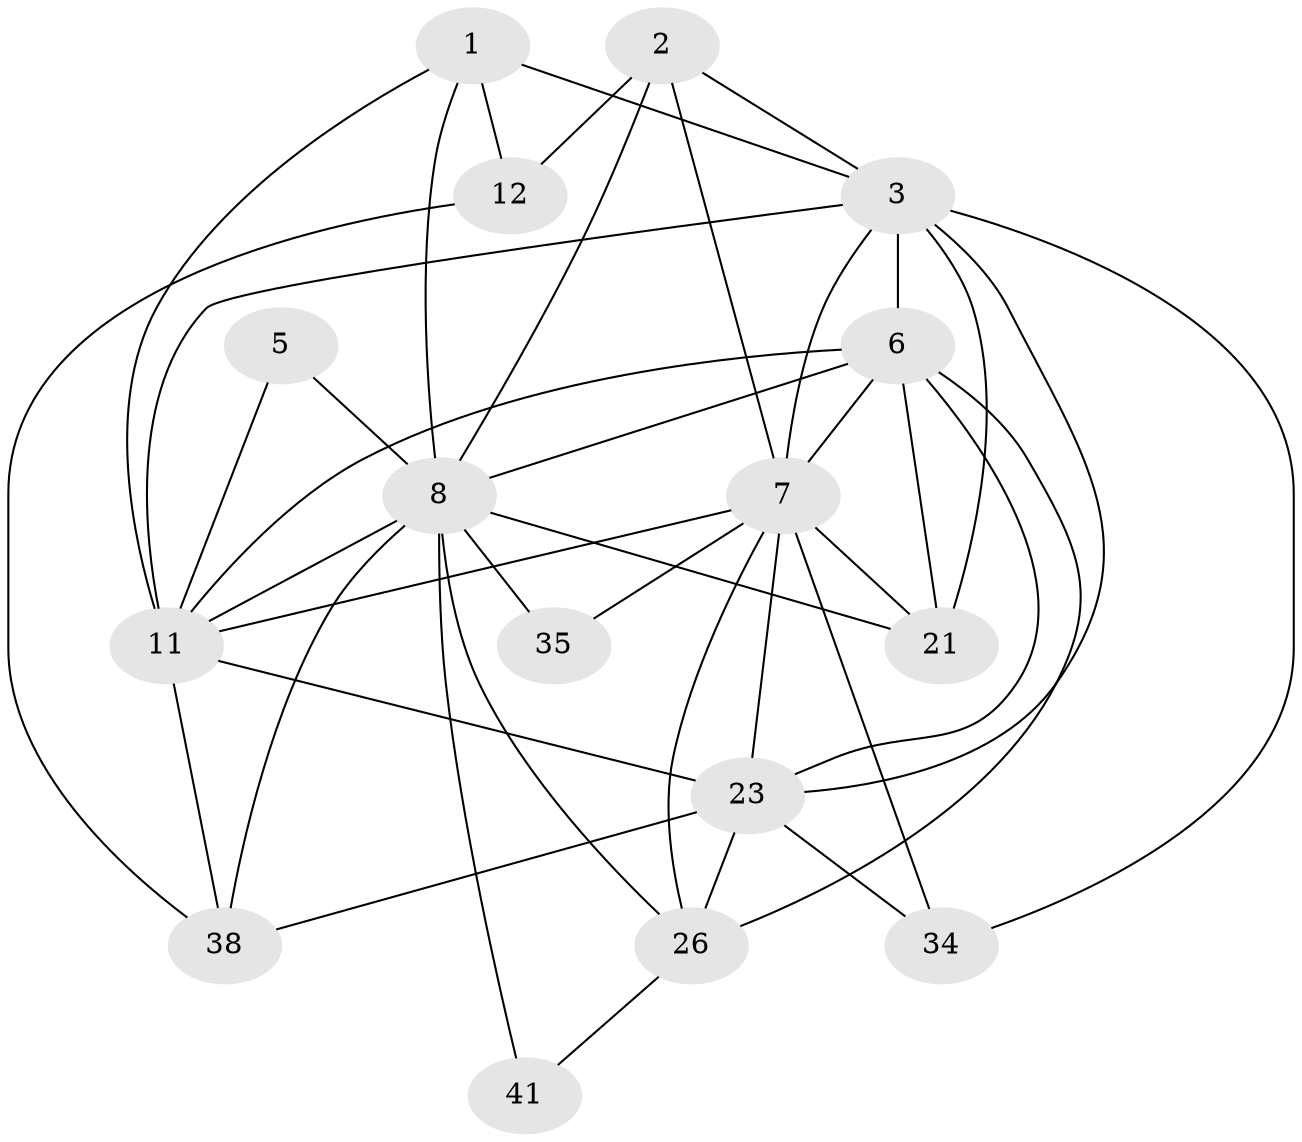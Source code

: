 // original degree distribution, {3: 0.2, 2: 0.18, 7: 0.04, 4: 0.28, 5: 0.2, 8: 0.02, 6: 0.08}
// Generated by graph-tools (version 1.1) at 2025/18/03/04/25 18:18:44]
// undirected, 16 vertices, 41 edges
graph export_dot {
graph [start="1"]
  node [color=gray90,style=filled];
  1 [super="+29"];
  2 [super="+4"];
  3 [super="+19+39+31+10+28+27"];
  5 [super="+16"];
  6 [super="+20+48"];
  7 [super="+50+9"];
  8 [super="+17+13"];
  11 [super="+18+36"];
  12 [super="+14"];
  21 [super="+42"];
  23 [super="+30"];
  26 [super="+47+37"];
  34;
  35;
  38 [super="+44"];
  41;
  1 -- 12;
  1 -- 8;
  1 -- 11;
  1 -- 3;
  2 -- 8 [weight=2];
  2 -- 3 [weight=2];
  2 -- 12;
  2 -- 7;
  3 -- 34;
  3 -- 23 [weight=2];
  3 -- 21 [weight=3];
  3 -- 6 [weight=3];
  3 -- 11;
  3 -- 7 [weight=2];
  5 -- 8 [weight=2];
  5 -- 11 [weight=2];
  6 -- 7 [weight=2];
  6 -- 21;
  6 -- 26;
  6 -- 11;
  6 -- 8;
  6 -- 23;
  7 -- 26;
  7 -- 34 [weight=2];
  7 -- 23 [weight=2];
  7 -- 35;
  7 -- 11;
  7 -- 21;
  8 -- 41;
  8 -- 11 [weight=2];
  8 -- 35;
  8 -- 38;
  8 -- 21;
  8 -- 26;
  11 -- 38;
  11 -- 23;
  12 -- 38;
  23 -- 34;
  23 -- 38;
  23 -- 26 [weight=2];
  26 -- 41;
}
